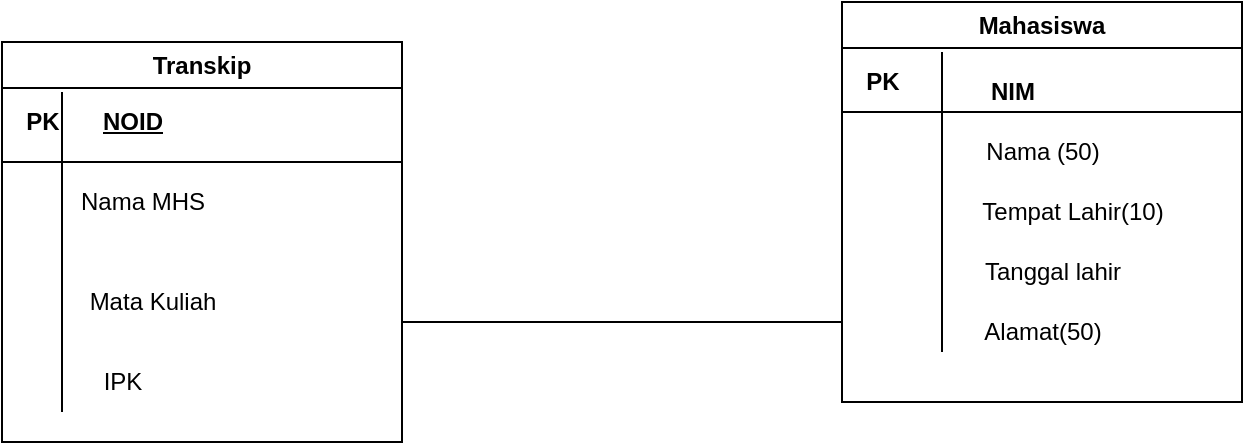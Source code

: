 <mxfile version="20.6.0" type="github">
  <diagram id="ojocGcRFmmKdn3vcpZu5" name="Halaman-1">
    <mxGraphModel dx="782" dy="371" grid="1" gridSize="10" guides="1" tooltips="1" connect="1" arrows="1" fold="1" page="1" pageScale="1" pageWidth="827" pageHeight="1169" math="0" shadow="0">
      <root>
        <mxCell id="0" />
        <mxCell id="1" parent="0" />
        <mxCell id="uureTgV8ZSqQPW913yH2-4" value="Mahasiswa" style="swimlane;whiteSpace=wrap;html=1;" vertex="1" parent="1">
          <mxGeometry x="510" y="80" width="200" height="200" as="geometry" />
        </mxCell>
        <mxCell id="uureTgV8ZSqQPW913yH2-15" value="" style="endArrow=none;html=1;rounded=0;" edge="1" parent="uureTgV8ZSqQPW913yH2-4">
          <mxGeometry width="50" height="50" relative="1" as="geometry">
            <mxPoint x="50" y="175" as="sourcePoint" />
            <mxPoint x="50" y="25" as="targetPoint" />
          </mxGeometry>
        </mxCell>
        <mxCell id="uureTgV8ZSqQPW913yH2-17" value="&lt;b&gt;NIM&lt;/b&gt;" style="text;html=1;align=center;verticalAlign=middle;resizable=0;points=[];autosize=1;strokeColor=none;fillColor=none;" vertex="1" parent="uureTgV8ZSqQPW913yH2-4">
          <mxGeometry x="60" y="30" width="50" height="30" as="geometry" />
        </mxCell>
        <mxCell id="uureTgV8ZSqQPW913yH2-18" value="Nama (50)&lt;br&gt;" style="text;html=1;align=center;verticalAlign=middle;resizable=0;points=[];autosize=1;strokeColor=none;fillColor=none;" vertex="1" parent="uureTgV8ZSqQPW913yH2-4">
          <mxGeometry x="60" y="60" width="80" height="30" as="geometry" />
        </mxCell>
        <mxCell id="uureTgV8ZSqQPW913yH2-19" value="Tempat Lahir(10)" style="text;html=1;align=center;verticalAlign=middle;resizable=0;points=[];autosize=1;strokeColor=none;fillColor=none;" vertex="1" parent="uureTgV8ZSqQPW913yH2-4">
          <mxGeometry x="60" y="90" width="110" height="30" as="geometry" />
        </mxCell>
        <mxCell id="uureTgV8ZSqQPW913yH2-20" value="Tanggal lahir" style="text;html=1;align=center;verticalAlign=middle;resizable=0;points=[];autosize=1;strokeColor=none;fillColor=none;" vertex="1" parent="uureTgV8ZSqQPW913yH2-4">
          <mxGeometry x="60" y="120" width="90" height="30" as="geometry" />
        </mxCell>
        <mxCell id="uureTgV8ZSqQPW913yH2-21" value="Alamat(50)" style="text;html=1;align=center;verticalAlign=middle;resizable=0;points=[];autosize=1;strokeColor=none;fillColor=none;" vertex="1" parent="uureTgV8ZSqQPW913yH2-4">
          <mxGeometry x="60" y="150" width="80" height="30" as="geometry" />
        </mxCell>
        <mxCell id="uureTgV8ZSqQPW913yH2-5" value="Transkip" style="swimlane;whiteSpace=wrap;html=1;" vertex="1" parent="1">
          <mxGeometry x="90" y="100" width="200" height="200" as="geometry" />
        </mxCell>
        <mxCell id="uureTgV8ZSqQPW913yH2-6" value="" style="endArrow=none;html=1;rounded=0;" edge="1" parent="uureTgV8ZSqQPW913yH2-5">
          <mxGeometry width="50" height="50" relative="1" as="geometry">
            <mxPoint x="30" y="185" as="sourcePoint" />
            <mxPoint x="30" y="25" as="targetPoint" />
            <Array as="points">
              <mxPoint x="30" y="105" />
            </Array>
          </mxGeometry>
        </mxCell>
        <mxCell id="uureTgV8ZSqQPW913yH2-7" value="" style="endArrow=none;html=1;rounded=0;" edge="1" parent="uureTgV8ZSqQPW913yH2-5">
          <mxGeometry width="50" height="50" relative="1" as="geometry">
            <mxPoint y="60" as="sourcePoint" />
            <mxPoint x="200" y="60" as="targetPoint" />
          </mxGeometry>
        </mxCell>
        <mxCell id="uureTgV8ZSqQPW913yH2-8" value="&lt;b&gt;PK&lt;/b&gt;" style="text;html=1;align=center;verticalAlign=middle;resizable=0;points=[];autosize=1;strokeColor=none;fillColor=none;" vertex="1" parent="uureTgV8ZSqQPW913yH2-5">
          <mxGeometry y="25" width="40" height="30" as="geometry" />
        </mxCell>
        <mxCell id="uureTgV8ZSqQPW913yH2-11" value="&lt;u&gt;&lt;b&gt;NOID&lt;/b&gt;&lt;/u&gt;" style="text;html=1;align=center;verticalAlign=middle;resizable=0;points=[];autosize=1;strokeColor=none;fillColor=none;" vertex="1" parent="uureTgV8ZSqQPW913yH2-5">
          <mxGeometry x="40" y="25" width="50" height="30" as="geometry" />
        </mxCell>
        <mxCell id="uureTgV8ZSqQPW913yH2-13" value="Mata Kuliah" style="text;html=1;align=center;verticalAlign=middle;resizable=0;points=[];autosize=1;strokeColor=none;fillColor=none;" vertex="1" parent="uureTgV8ZSqQPW913yH2-5">
          <mxGeometry x="30" y="115" width="90" height="30" as="geometry" />
        </mxCell>
        <mxCell id="uureTgV8ZSqQPW913yH2-12" value="Nama MHS" style="text;html=1;align=center;verticalAlign=middle;resizable=0;points=[];autosize=1;strokeColor=none;fillColor=none;" vertex="1" parent="1">
          <mxGeometry x="115" y="165" width="90" height="30" as="geometry" />
        </mxCell>
        <mxCell id="uureTgV8ZSqQPW913yH2-14" value="IPK" style="text;html=1;align=center;verticalAlign=middle;resizable=0;points=[];autosize=1;strokeColor=none;fillColor=none;" vertex="1" parent="1">
          <mxGeometry x="130" y="255" width="40" height="30" as="geometry" />
        </mxCell>
        <mxCell id="uureTgV8ZSqQPW913yH2-16" value="&lt;b&gt;PK&lt;/b&gt;" style="text;html=1;align=center;verticalAlign=middle;resizable=0;points=[];autosize=1;strokeColor=none;fillColor=none;" vertex="1" parent="1">
          <mxGeometry x="510" y="105" width="40" height="30" as="geometry" />
        </mxCell>
        <mxCell id="uureTgV8ZSqQPW913yH2-22" value="" style="endArrow=none;html=1;rounded=0;" edge="1" parent="1">
          <mxGeometry width="50" height="50" relative="1" as="geometry">
            <mxPoint x="510" y="135" as="sourcePoint" />
            <mxPoint x="710" y="135" as="targetPoint" />
          </mxGeometry>
        </mxCell>
        <mxCell id="uureTgV8ZSqQPW913yH2-23" value="" style="endArrow=none;html=1;rounded=0;" edge="1" parent="1">
          <mxGeometry width="50" height="50" relative="1" as="geometry">
            <mxPoint x="290" y="240" as="sourcePoint" />
            <mxPoint x="510" y="240" as="targetPoint" />
          </mxGeometry>
        </mxCell>
      </root>
    </mxGraphModel>
  </diagram>
</mxfile>
